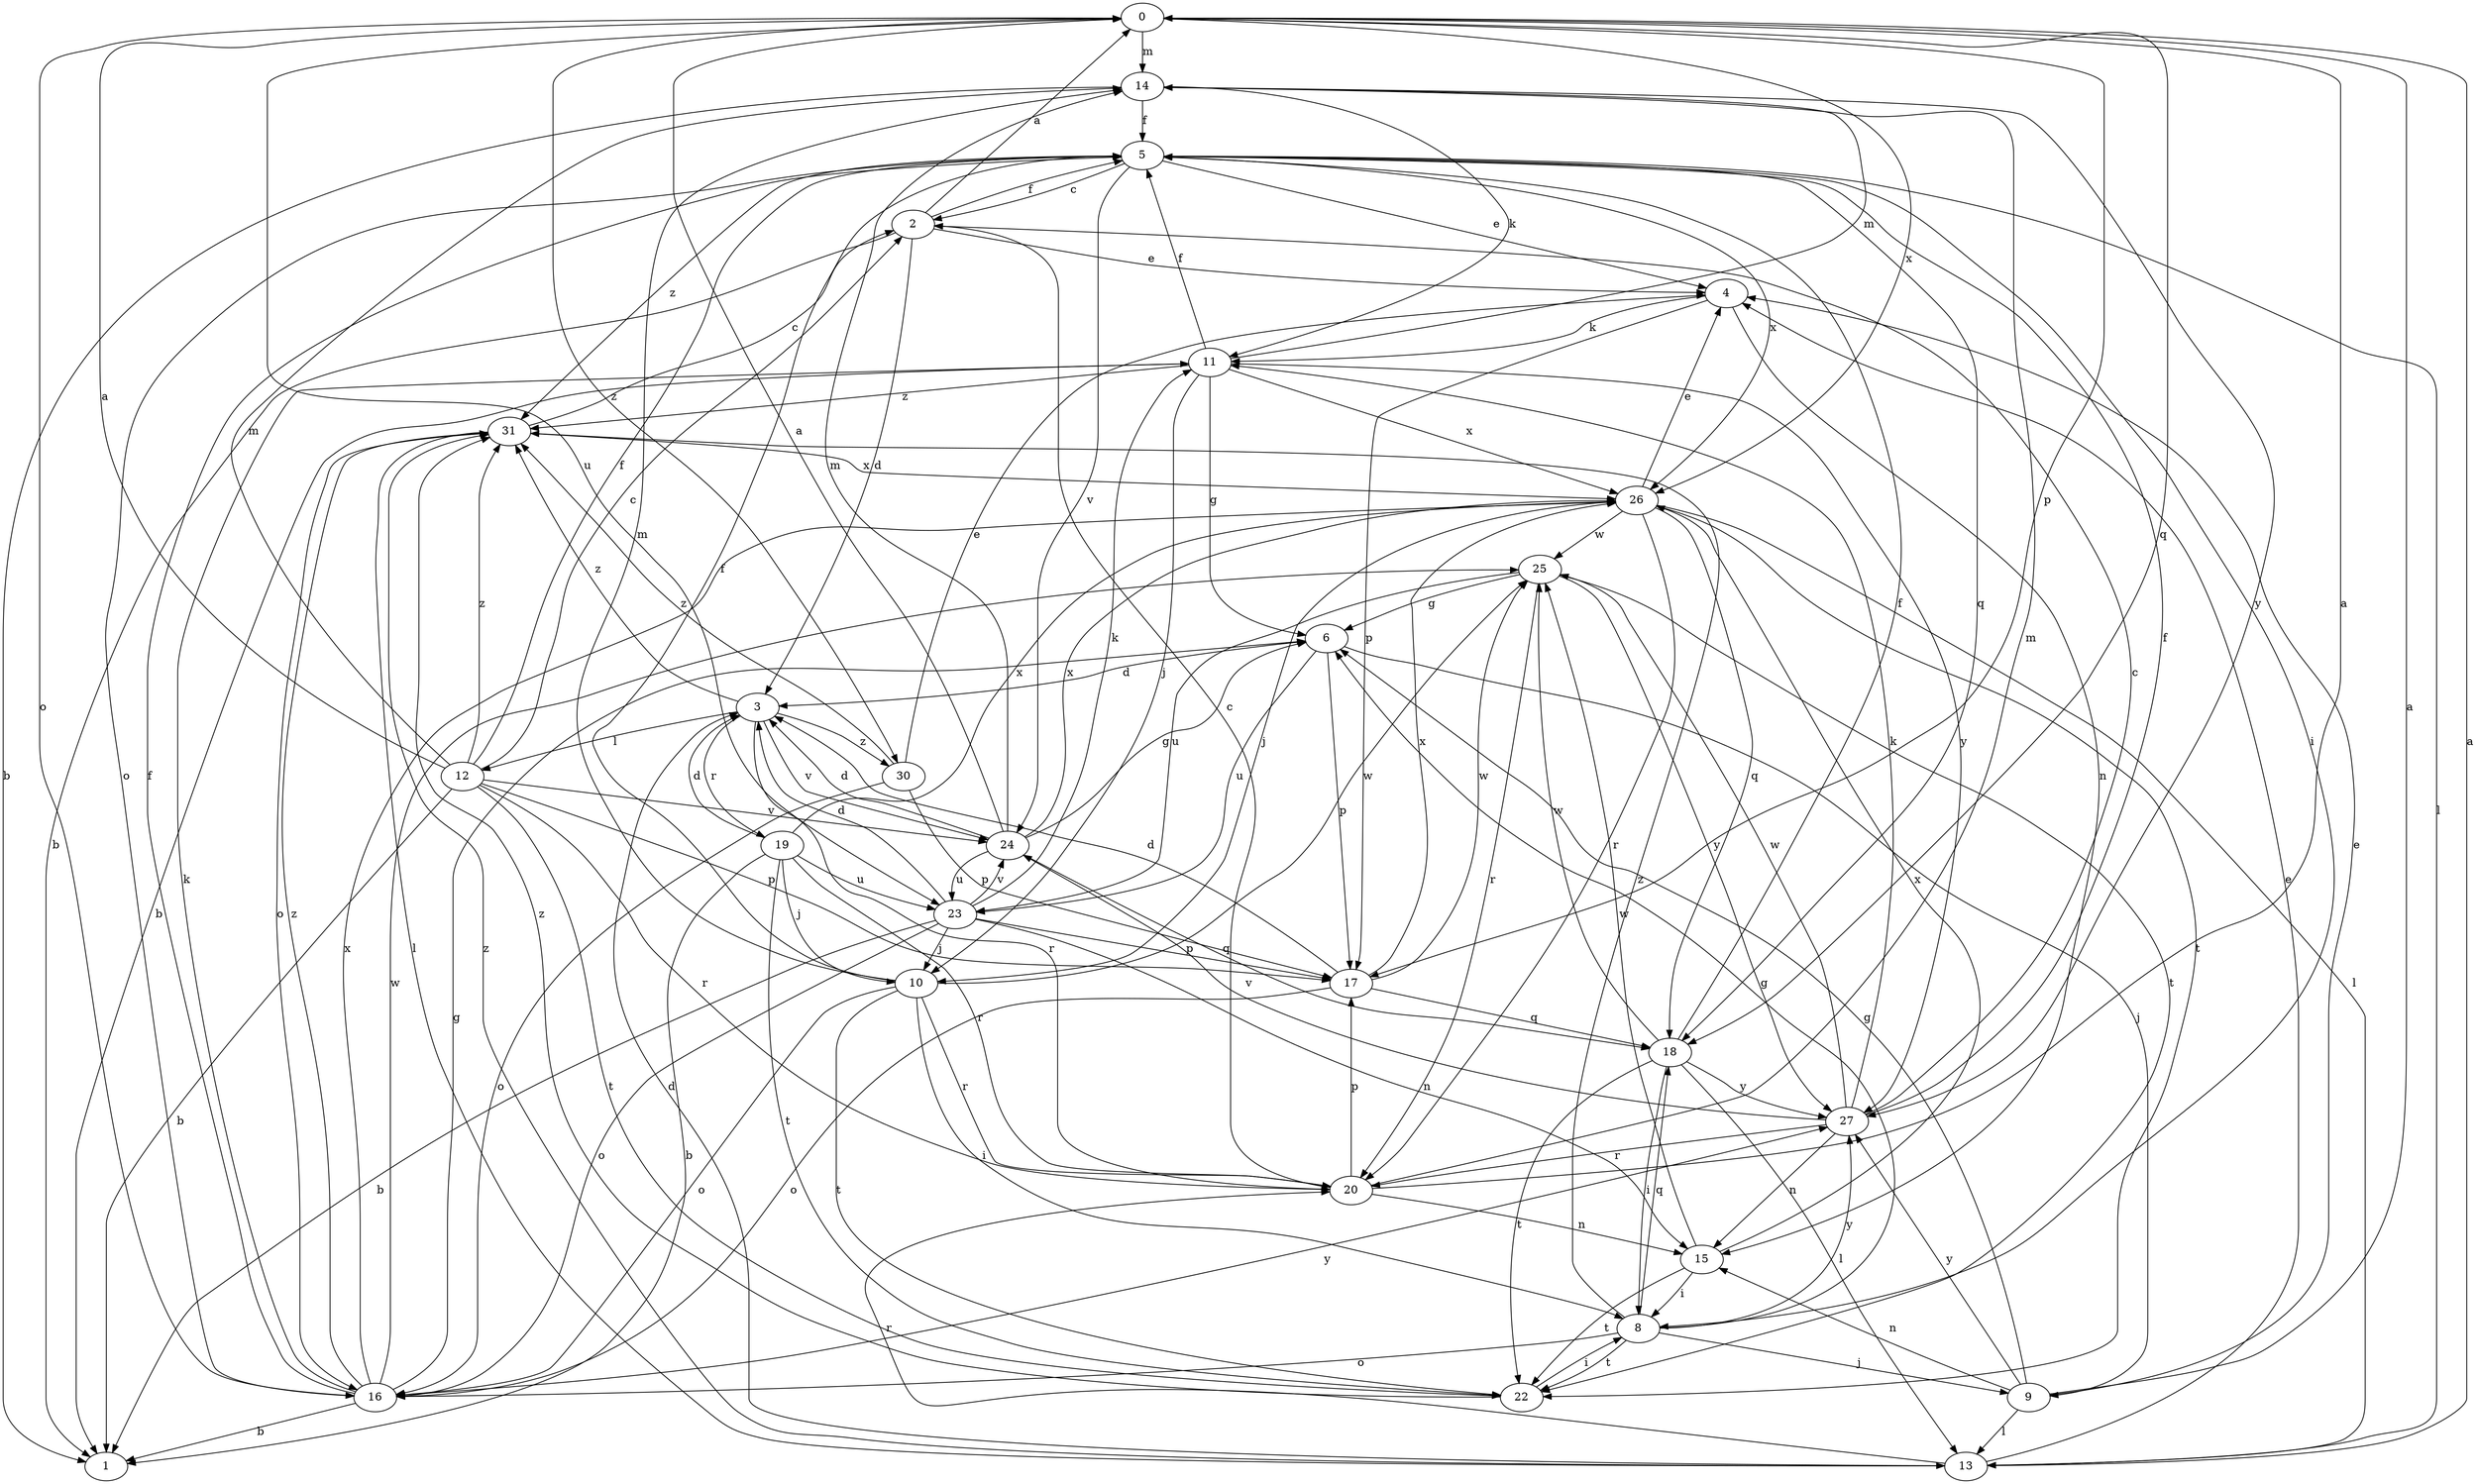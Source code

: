 strict digraph  {
0;
1;
2;
3;
4;
5;
6;
8;
9;
10;
11;
12;
13;
14;
15;
16;
17;
18;
19;
20;
22;
23;
24;
25;
26;
27;
30;
31;
0 -> 14  [label=m];
0 -> 16  [label=o];
0 -> 17  [label=p];
0 -> 18  [label=q];
0 -> 23  [label=u];
0 -> 26  [label=x];
0 -> 30  [label=z];
2 -> 0  [label=a];
2 -> 1  [label=b];
2 -> 3  [label=d];
2 -> 4  [label=e];
2 -> 5  [label=f];
3 -> 12  [label=l];
3 -> 19  [label=r];
3 -> 20  [label=r];
3 -> 24  [label=v];
3 -> 30  [label=z];
3 -> 31  [label=z];
4 -> 11  [label=k];
4 -> 15  [label=n];
4 -> 17  [label=p];
5 -> 2  [label=c];
5 -> 4  [label=e];
5 -> 8  [label=i];
5 -> 13  [label=l];
5 -> 16  [label=o];
5 -> 18  [label=q];
5 -> 24  [label=v];
5 -> 26  [label=x];
5 -> 31  [label=z];
6 -> 3  [label=d];
6 -> 9  [label=j];
6 -> 17  [label=p];
6 -> 23  [label=u];
8 -> 6  [label=g];
8 -> 9  [label=j];
8 -> 16  [label=o];
8 -> 18  [label=q];
8 -> 22  [label=t];
8 -> 27  [label=y];
8 -> 31  [label=z];
9 -> 0  [label=a];
9 -> 4  [label=e];
9 -> 6  [label=g];
9 -> 13  [label=l];
9 -> 15  [label=n];
9 -> 27  [label=y];
10 -> 5  [label=f];
10 -> 8  [label=i];
10 -> 14  [label=m];
10 -> 16  [label=o];
10 -> 20  [label=r];
10 -> 22  [label=t];
10 -> 25  [label=w];
11 -> 1  [label=b];
11 -> 5  [label=f];
11 -> 6  [label=g];
11 -> 10  [label=j];
11 -> 14  [label=m];
11 -> 26  [label=x];
11 -> 27  [label=y];
11 -> 31  [label=z];
12 -> 0  [label=a];
12 -> 1  [label=b];
12 -> 2  [label=c];
12 -> 5  [label=f];
12 -> 14  [label=m];
12 -> 17  [label=p];
12 -> 20  [label=r];
12 -> 22  [label=t];
12 -> 24  [label=v];
12 -> 31  [label=z];
13 -> 0  [label=a];
13 -> 3  [label=d];
13 -> 4  [label=e];
13 -> 20  [label=r];
13 -> 31  [label=z];
14 -> 1  [label=b];
14 -> 5  [label=f];
14 -> 11  [label=k];
14 -> 27  [label=y];
15 -> 8  [label=i];
15 -> 22  [label=t];
15 -> 25  [label=w];
15 -> 26  [label=x];
16 -> 1  [label=b];
16 -> 5  [label=f];
16 -> 6  [label=g];
16 -> 11  [label=k];
16 -> 25  [label=w];
16 -> 26  [label=x];
16 -> 27  [label=y];
16 -> 31  [label=z];
17 -> 3  [label=d];
17 -> 16  [label=o];
17 -> 18  [label=q];
17 -> 25  [label=w];
17 -> 26  [label=x];
18 -> 5  [label=f];
18 -> 8  [label=i];
18 -> 13  [label=l];
18 -> 22  [label=t];
18 -> 25  [label=w];
18 -> 27  [label=y];
19 -> 1  [label=b];
19 -> 3  [label=d];
19 -> 10  [label=j];
19 -> 20  [label=r];
19 -> 22  [label=t];
19 -> 23  [label=u];
19 -> 26  [label=x];
20 -> 0  [label=a];
20 -> 2  [label=c];
20 -> 14  [label=m];
20 -> 15  [label=n];
20 -> 17  [label=p];
22 -> 8  [label=i];
22 -> 31  [label=z];
23 -> 1  [label=b];
23 -> 3  [label=d];
23 -> 10  [label=j];
23 -> 11  [label=k];
23 -> 15  [label=n];
23 -> 16  [label=o];
23 -> 17  [label=p];
23 -> 24  [label=v];
24 -> 0  [label=a];
24 -> 3  [label=d];
24 -> 6  [label=g];
24 -> 14  [label=m];
24 -> 18  [label=q];
24 -> 23  [label=u];
24 -> 26  [label=x];
25 -> 6  [label=g];
25 -> 20  [label=r];
25 -> 22  [label=t];
25 -> 23  [label=u];
25 -> 27  [label=y];
26 -> 4  [label=e];
26 -> 10  [label=j];
26 -> 13  [label=l];
26 -> 18  [label=q];
26 -> 20  [label=r];
26 -> 22  [label=t];
26 -> 25  [label=w];
27 -> 2  [label=c];
27 -> 5  [label=f];
27 -> 11  [label=k];
27 -> 15  [label=n];
27 -> 20  [label=r];
27 -> 24  [label=v];
27 -> 25  [label=w];
30 -> 4  [label=e];
30 -> 16  [label=o];
30 -> 17  [label=p];
30 -> 31  [label=z];
31 -> 2  [label=c];
31 -> 13  [label=l];
31 -> 16  [label=o];
31 -> 26  [label=x];
}
